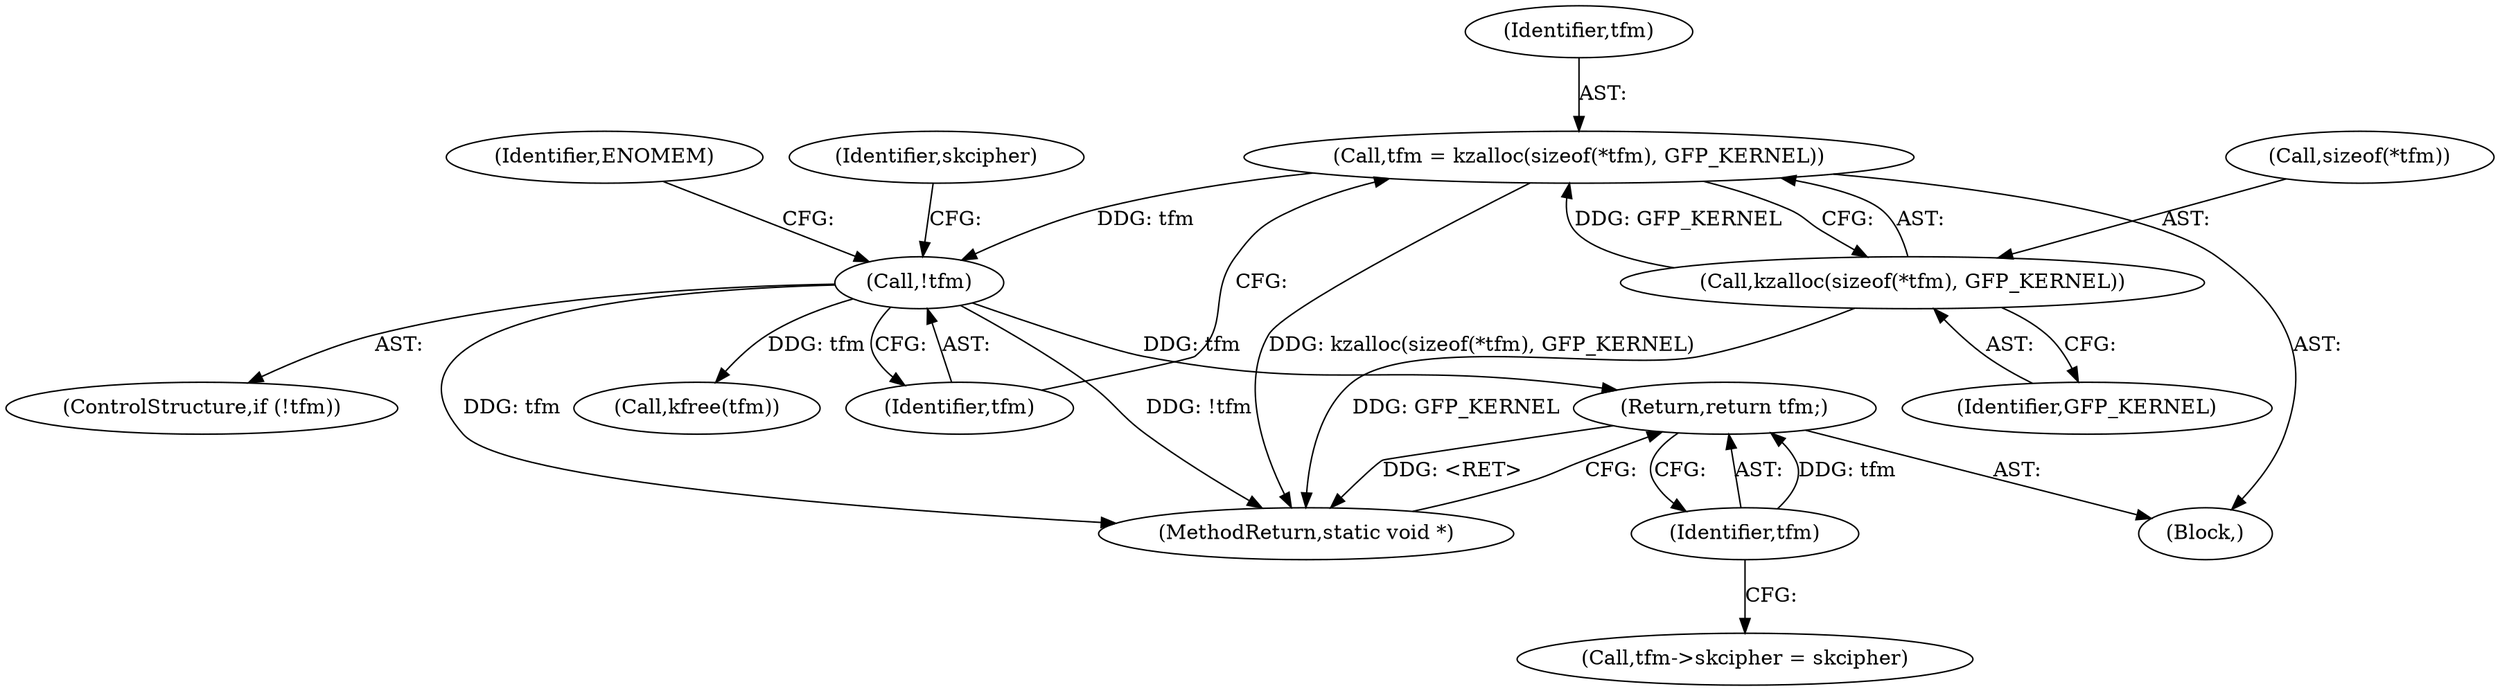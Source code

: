 digraph "0_linux_dd504589577d8e8e70f51f997ad487a4cb6c026f_0@pointer" {
"1000141" [label="(Return,return tfm;)"];
"1000142" [label="(Identifier,tfm)"];
"1000115" [label="(Call,!tfm)"];
"1000107" [label="(Call,tfm = kzalloc(sizeof(*tfm), GFP_KERNEL))"];
"1000109" [label="(Call,kzalloc(sizeof(*tfm), GFP_KERNEL))"];
"1000110" [label="(Call,sizeof(*tfm))"];
"1000131" [label="(Call,kfree(tfm))"];
"1000104" [label="(Block,)"];
"1000136" [label="(Call,tfm->skcipher = skcipher)"];
"1000122" [label="(Identifier,skcipher)"];
"1000107" [label="(Call,tfm = kzalloc(sizeof(*tfm), GFP_KERNEL))"];
"1000108" [label="(Identifier,tfm)"];
"1000115" [label="(Call,!tfm)"];
"1000141" [label="(Return,return tfm;)"];
"1000116" [label="(Identifier,tfm)"];
"1000120" [label="(Identifier,ENOMEM)"];
"1000113" [label="(Identifier,GFP_KERNEL)"];
"1000114" [label="(ControlStructure,if (!tfm))"];
"1000143" [label="(MethodReturn,static void *)"];
"1000142" [label="(Identifier,tfm)"];
"1000109" [label="(Call,kzalloc(sizeof(*tfm), GFP_KERNEL))"];
"1000141" -> "1000104"  [label="AST: "];
"1000141" -> "1000142"  [label="CFG: "];
"1000142" -> "1000141"  [label="AST: "];
"1000143" -> "1000141"  [label="CFG: "];
"1000141" -> "1000143"  [label="DDG: <RET>"];
"1000142" -> "1000141"  [label="DDG: tfm"];
"1000115" -> "1000141"  [label="DDG: tfm"];
"1000142" -> "1000136"  [label="CFG: "];
"1000115" -> "1000114"  [label="AST: "];
"1000115" -> "1000116"  [label="CFG: "];
"1000116" -> "1000115"  [label="AST: "];
"1000120" -> "1000115"  [label="CFG: "];
"1000122" -> "1000115"  [label="CFG: "];
"1000115" -> "1000143"  [label="DDG: !tfm"];
"1000115" -> "1000143"  [label="DDG: tfm"];
"1000107" -> "1000115"  [label="DDG: tfm"];
"1000115" -> "1000131"  [label="DDG: tfm"];
"1000107" -> "1000104"  [label="AST: "];
"1000107" -> "1000109"  [label="CFG: "];
"1000108" -> "1000107"  [label="AST: "];
"1000109" -> "1000107"  [label="AST: "];
"1000116" -> "1000107"  [label="CFG: "];
"1000107" -> "1000143"  [label="DDG: kzalloc(sizeof(*tfm), GFP_KERNEL)"];
"1000109" -> "1000107"  [label="DDG: GFP_KERNEL"];
"1000109" -> "1000113"  [label="CFG: "];
"1000110" -> "1000109"  [label="AST: "];
"1000113" -> "1000109"  [label="AST: "];
"1000109" -> "1000143"  [label="DDG: GFP_KERNEL"];
}
